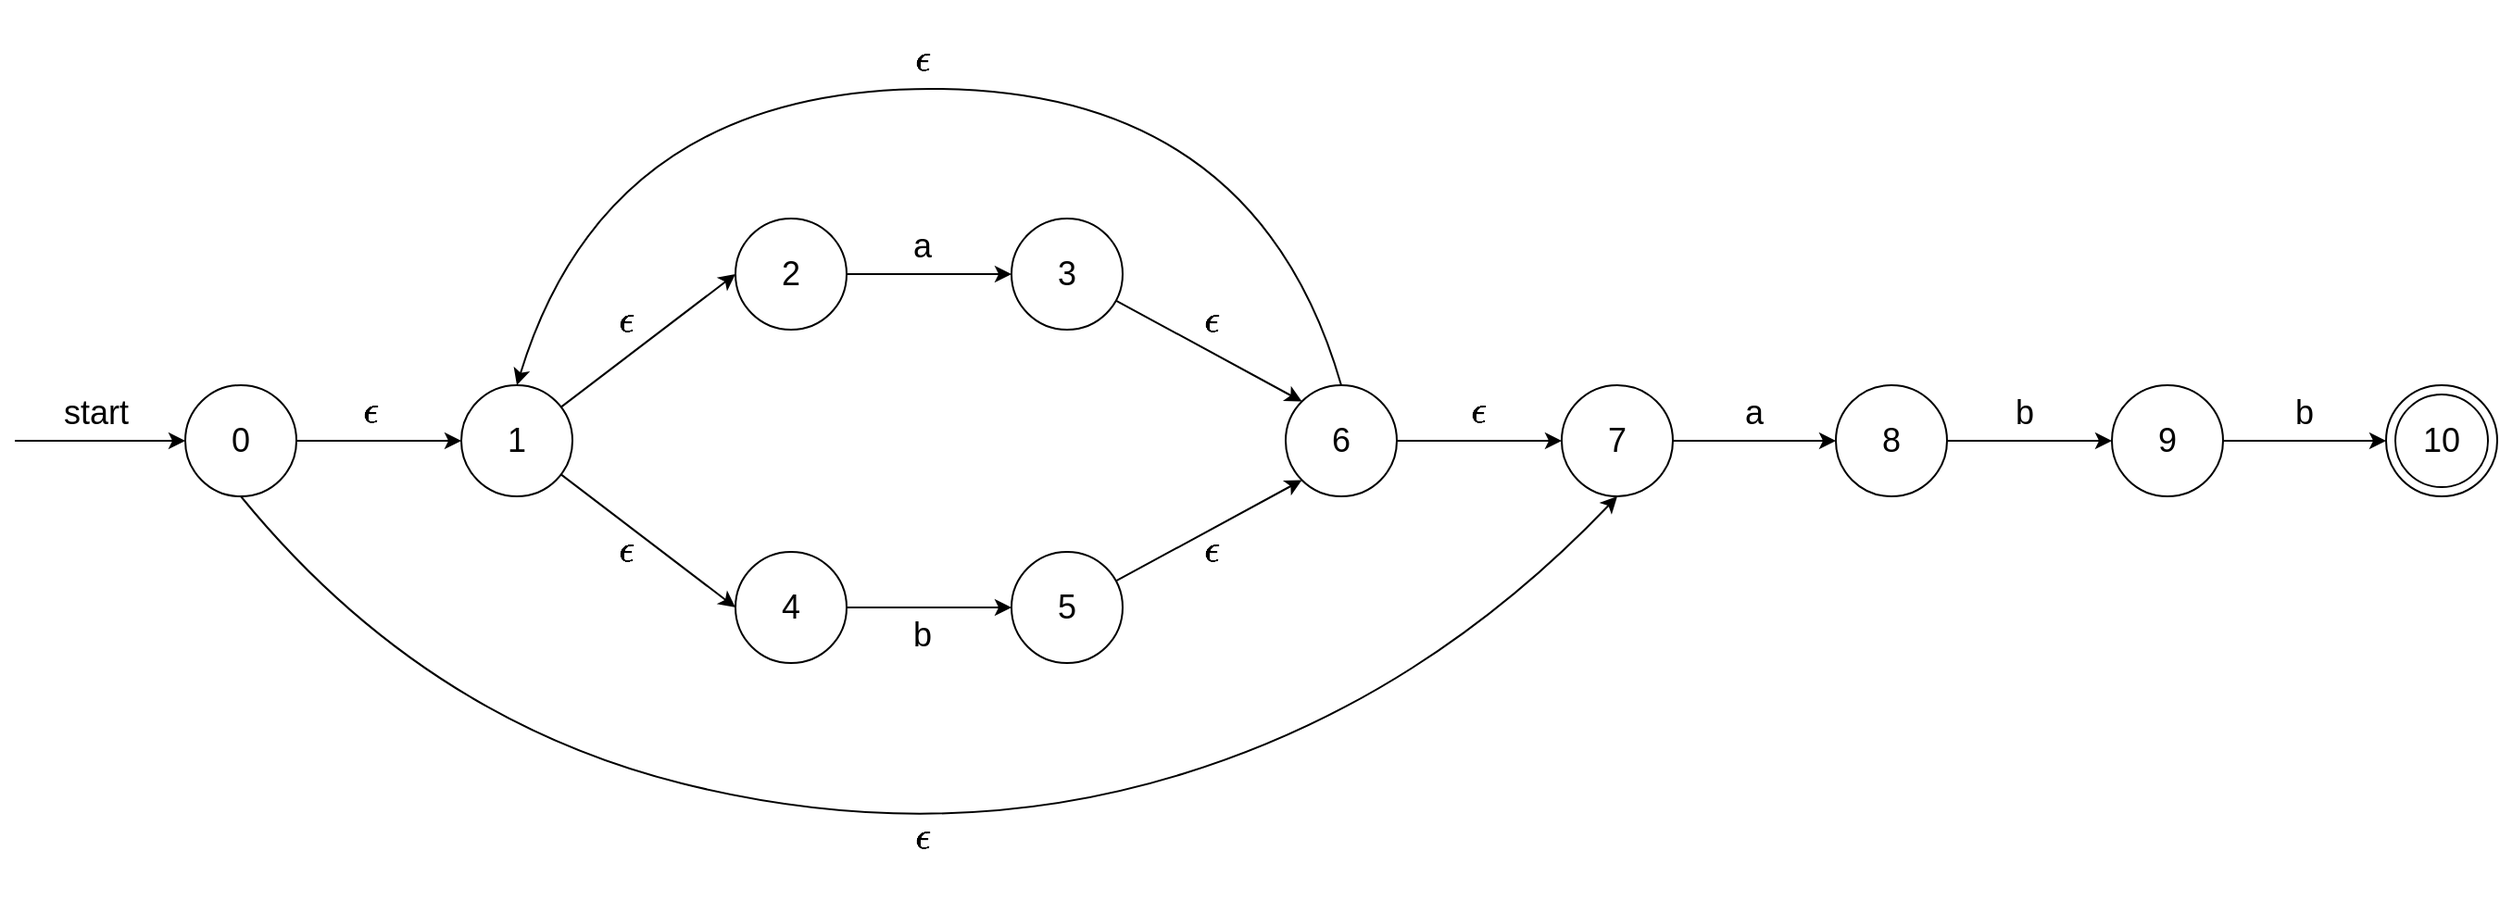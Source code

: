 <mxfile version="13.7.9" type="device" pages="4"><diagram id="2SYILCTUCA9LfMtIX5sQ" name="construction-0"><mxGraphModel dx="1426" dy="905" grid="1" gridSize="10" guides="1" tooltips="1" connect="1" arrows="1" fold="1" page="1" pageScale="1" pageWidth="827" pageHeight="1169" math="1" shadow="0"><root><mxCell id="0"/><mxCell id="1" parent="0"/><mxCell id="nC-w0DCnDY3q3ksh0MWc-40" style="edgeStyle=orthogonalEdgeStyle;rounded=0;orthogonalLoop=1;jettySize=auto;html=1;entryX=0;entryY=0.5;entryDx=0;entryDy=0;" parent="1" source="nC-w0DCnDY3q3ksh0MWc-4" target="nC-w0DCnDY3q3ksh0MWc-7" edge="1"><mxGeometry relative="1" as="geometry"/></mxCell><mxCell id="nC-w0DCnDY3q3ksh0MWc-4" value="&lt;span style=&quot;font-size: 18px&quot;&gt;0&lt;/span&gt;" style="ellipse;whiteSpace=wrap;html=1;aspect=fixed;" parent="1" vertex="1"><mxGeometry x="122" y="340" width="60" height="60" as="geometry"/></mxCell><mxCell id="nC-w0DCnDY3q3ksh0MWc-41" style="rounded=0;orthogonalLoop=1;jettySize=auto;html=1;entryX=0;entryY=0.5;entryDx=0;entryDy=0;" parent="1" source="nC-w0DCnDY3q3ksh0MWc-7" target="nC-w0DCnDY3q3ksh0MWc-11" edge="1"><mxGeometry relative="1" as="geometry"/></mxCell><mxCell id="nC-w0DCnDY3q3ksh0MWc-42" style="edgeStyle=none;rounded=0;orthogonalLoop=1;jettySize=auto;html=1;entryX=0;entryY=0.5;entryDx=0;entryDy=0;" parent="1" source="nC-w0DCnDY3q3ksh0MWc-7" target="nC-w0DCnDY3q3ksh0MWc-13" edge="1"><mxGeometry relative="1" as="geometry"/></mxCell><mxCell id="nC-w0DCnDY3q3ksh0MWc-7" value="&lt;span style=&quot;font-size: 18px&quot;&gt;1&lt;/span&gt;" style="ellipse;whiteSpace=wrap;html=1;aspect=fixed;" parent="1" vertex="1"><mxGeometry x="271" y="340" width="60" height="60" as="geometry"/></mxCell><mxCell id="nC-w0DCnDY3q3ksh0MWc-23" value="" style="group" parent="1" vertex="1" connectable="0"><mxGeometry x="1310" y="340" width="60" height="60" as="geometry"/></mxCell><mxCell id="nC-w0DCnDY3q3ksh0MWc-24" value="" style="ellipse;whiteSpace=wrap;html=1;aspect=fixed;" parent="nC-w0DCnDY3q3ksh0MWc-23" vertex="1"><mxGeometry width="60" height="60" as="geometry"/></mxCell><mxCell id="nC-w0DCnDY3q3ksh0MWc-25" value="&lt;span style=&quot;font-size: 18px&quot;&gt;10&lt;/span&gt;" style="ellipse;whiteSpace=wrap;html=1;aspect=fixed;" parent="nC-w0DCnDY3q3ksh0MWc-23" vertex="1"><mxGeometry x="5" y="5" width="50" height="50" as="geometry"/></mxCell><mxCell id="nC-w0DCnDY3q3ksh0MWc-47" style="edgeStyle=none;rounded=0;orthogonalLoop=1;jettySize=auto;html=1;entryX=0;entryY=0.5;entryDx=0;entryDy=0;" parent="1" source="nC-w0DCnDY3q3ksh0MWc-34" target="nC-w0DCnDY3q3ksh0MWc-35" edge="1"><mxGeometry relative="1" as="geometry"/></mxCell><mxCell id="nC-w0DCnDY3q3ksh0MWc-34" value="&lt;span style=&quot;font-size: 18px&quot;&gt;6&lt;/span&gt;" style="ellipse;whiteSpace=wrap;html=1;aspect=fixed;" parent="1" vertex="1"><mxGeometry x="716" y="340" width="60" height="60" as="geometry"/></mxCell><mxCell id="nC-w0DCnDY3q3ksh0MWc-48" style="edgeStyle=none;rounded=0;orthogonalLoop=1;jettySize=auto;html=1;entryX=0;entryY=0.5;entryDx=0;entryDy=0;" parent="1" source="nC-w0DCnDY3q3ksh0MWc-35" target="nC-w0DCnDY3q3ksh0MWc-36" edge="1"><mxGeometry relative="1" as="geometry"/></mxCell><mxCell id="nC-w0DCnDY3q3ksh0MWc-35" value="&lt;span style=&quot;font-size: 18px&quot;&gt;7&lt;/span&gt;" style="ellipse;whiteSpace=wrap;html=1;aspect=fixed;" parent="1" vertex="1"><mxGeometry x="865" y="340" width="60" height="60" as="geometry"/></mxCell><mxCell id="nC-w0DCnDY3q3ksh0MWc-49" style="edgeStyle=none;rounded=0;orthogonalLoop=1;jettySize=auto;html=1;entryX=0;entryY=0.5;entryDx=0;entryDy=0;" parent="1" source="nC-w0DCnDY3q3ksh0MWc-36" target="nC-w0DCnDY3q3ksh0MWc-37" edge="1"><mxGeometry relative="1" as="geometry"/></mxCell><mxCell id="nC-w0DCnDY3q3ksh0MWc-36" value="&lt;span style=&quot;font-size: 18px&quot;&gt;8&lt;/span&gt;" style="ellipse;whiteSpace=wrap;html=1;aspect=fixed;" parent="1" vertex="1"><mxGeometry x="1013" y="340" width="60" height="60" as="geometry"/></mxCell><mxCell id="nC-w0DCnDY3q3ksh0MWc-50" style="edgeStyle=none;rounded=0;orthogonalLoop=1;jettySize=auto;html=1;entryX=0;entryY=0.5;entryDx=0;entryDy=0;" parent="1" source="nC-w0DCnDY3q3ksh0MWc-37" target="nC-w0DCnDY3q3ksh0MWc-24" edge="1"><mxGeometry relative="1" as="geometry"/></mxCell><mxCell id="nC-w0DCnDY3q3ksh0MWc-37" value="&lt;span style=&quot;font-size: 18px&quot;&gt;9&lt;/span&gt;" style="ellipse;whiteSpace=wrap;html=1;aspect=fixed;" parent="1" vertex="1"><mxGeometry x="1162" y="340" width="60" height="60" as="geometry"/></mxCell><mxCell id="nC-w0DCnDY3q3ksh0MWc-38" value="" style="group" parent="1" vertex="1" connectable="0"><mxGeometry x="419" y="250" width="60" height="240" as="geometry"/></mxCell><mxCell id="nC-w0DCnDY3q3ksh0MWc-11" value="&lt;span style=&quot;font-size: 18px&quot;&gt;2&lt;/span&gt;" style="ellipse;whiteSpace=wrap;html=1;aspect=fixed;" parent="nC-w0DCnDY3q3ksh0MWc-38" vertex="1"><mxGeometry width="60" height="60" as="geometry"/></mxCell><mxCell id="nC-w0DCnDY3q3ksh0MWc-13" value="&lt;span style=&quot;font-size: 18px&quot;&gt;4&lt;/span&gt;" style="ellipse;whiteSpace=wrap;html=1;aspect=fixed;" parent="nC-w0DCnDY3q3ksh0MWc-38" vertex="1"><mxGeometry y="180" width="60" height="60" as="geometry"/></mxCell><mxCell id="nC-w0DCnDY3q3ksh0MWc-39" value="" style="group" parent="1" vertex="1" connectable="0"><mxGeometry x="568" y="250" width="60" height="240" as="geometry"/></mxCell><mxCell id="nC-w0DCnDY3q3ksh0MWc-26" value="&lt;span style=&quot;font-size: 18px&quot;&gt;3&lt;/span&gt;" style="ellipse;whiteSpace=wrap;html=1;aspect=fixed;" parent="nC-w0DCnDY3q3ksh0MWc-39" vertex="1"><mxGeometry width="60" height="60" as="geometry"/></mxCell><mxCell id="nC-w0DCnDY3q3ksh0MWc-33" value="&lt;span style=&quot;font-size: 18px&quot;&gt;5&lt;/span&gt;" style="ellipse;whiteSpace=wrap;html=1;aspect=fixed;" parent="nC-w0DCnDY3q3ksh0MWc-39" vertex="1"><mxGeometry y="180" width="60" height="60" as="geometry"/></mxCell><mxCell id="nC-w0DCnDY3q3ksh0MWc-43" style="edgeStyle=none;rounded=0;orthogonalLoop=1;jettySize=auto;html=1;" parent="1" source="nC-w0DCnDY3q3ksh0MWc-11" target="nC-w0DCnDY3q3ksh0MWc-26" edge="1"><mxGeometry relative="1" as="geometry"/></mxCell><mxCell id="nC-w0DCnDY3q3ksh0MWc-44" style="edgeStyle=none;rounded=0;orthogonalLoop=1;jettySize=auto;html=1;entryX=0;entryY=0.5;entryDx=0;entryDy=0;" parent="1" source="nC-w0DCnDY3q3ksh0MWc-13" target="nC-w0DCnDY3q3ksh0MWc-33" edge="1"><mxGeometry relative="1" as="geometry"/></mxCell><mxCell id="nC-w0DCnDY3q3ksh0MWc-45" style="edgeStyle=none;rounded=0;orthogonalLoop=1;jettySize=auto;html=1;entryX=0;entryY=1;entryDx=0;entryDy=0;" parent="1" source="nC-w0DCnDY3q3ksh0MWc-33" target="nC-w0DCnDY3q3ksh0MWc-34" edge="1"><mxGeometry relative="1" as="geometry"/></mxCell><mxCell id="nC-w0DCnDY3q3ksh0MWc-46" style="edgeStyle=none;rounded=0;orthogonalLoop=1;jettySize=auto;html=1;entryX=0;entryY=0;entryDx=0;entryDy=0;" parent="1" source="nC-w0DCnDY3q3ksh0MWc-26" target="nC-w0DCnDY3q3ksh0MWc-34" edge="1"><mxGeometry relative="1" as="geometry"/></mxCell><mxCell id="nC-w0DCnDY3q3ksh0MWc-51" value="&lt;font style=&quot;font-size: 18px&quot;&gt;\( \epsilon \)&lt;/font&gt;" style="text;html=1;strokeColor=none;fillColor=none;align=center;verticalAlign=middle;whiteSpace=wrap;rounded=0;fontSize=14;" parent="1" vertex="1"><mxGeometry x="202" y="340" width="40" height="30" as="geometry"/></mxCell><mxCell id="nC-w0DCnDY3q3ksh0MWc-52" value="&lt;span style=&quot;font-size: 18px&quot;&gt;a&lt;/span&gt;" style="text;html=1;strokeColor=none;fillColor=none;align=center;verticalAlign=middle;whiteSpace=wrap;rounded=0;fontSize=14;" parent="1" vertex="1"><mxGeometry x="500" y="250" width="40" height="30" as="geometry"/></mxCell><mxCell id="nC-w0DCnDY3q3ksh0MWc-53" value="&lt;span style=&quot;font-size: 18px&quot;&gt;b&lt;/span&gt;" style="text;html=1;strokeColor=none;fillColor=none;align=center;verticalAlign=middle;whiteSpace=wrap;rounded=0;fontSize=14;" parent="1" vertex="1"><mxGeometry x="500" y="460" width="40" height="30" as="geometry"/></mxCell><mxCell id="nC-w0DCnDY3q3ksh0MWc-54" value="&lt;span style=&quot;font-size: 18px&quot;&gt;a&lt;/span&gt;" style="text;html=1;strokeColor=none;fillColor=none;align=center;verticalAlign=middle;whiteSpace=wrap;rounded=0;fontSize=14;" parent="1" vertex="1"><mxGeometry x="949" y="340" width="40" height="30" as="geometry"/></mxCell><mxCell id="nC-w0DCnDY3q3ksh0MWc-55" value="&lt;span style=&quot;font-size: 18px&quot;&gt;b&lt;/span&gt;" style="text;html=1;strokeColor=none;fillColor=none;align=center;verticalAlign=middle;whiteSpace=wrap;rounded=0;fontSize=14;" parent="1" vertex="1"><mxGeometry x="1095" y="340" width="40" height="30" as="geometry"/></mxCell><mxCell id="nC-w0DCnDY3q3ksh0MWc-56" value="&lt;span style=&quot;font-size: 18px&quot;&gt;b&lt;/span&gt;" style="text;html=1;strokeColor=none;fillColor=none;align=center;verticalAlign=middle;whiteSpace=wrap;rounded=0;fontSize=14;" parent="1" vertex="1"><mxGeometry x="1246" y="340" width="40" height="30" as="geometry"/></mxCell><mxCell id="nC-w0DCnDY3q3ksh0MWc-57" value="&lt;font style=&quot;font-size: 18px&quot;&gt;\( \epsilon \)&lt;/font&gt;" style="text;html=1;strokeColor=none;fillColor=none;align=center;verticalAlign=middle;whiteSpace=wrap;rounded=0;fontSize=14;" parent="1" vertex="1"><mxGeometry x="800" y="340" width="40" height="30" as="geometry"/></mxCell><mxCell id="nC-w0DCnDY3q3ksh0MWc-58" value="&lt;font style=&quot;font-size: 18px&quot;&gt;\( \epsilon \)&lt;/font&gt;" style="text;html=1;strokeColor=none;fillColor=none;align=center;verticalAlign=middle;whiteSpace=wrap;rounded=0;fontSize=14;" parent="1" vertex="1"><mxGeometry x="340" y="291" width="40" height="30" as="geometry"/></mxCell><mxCell id="nC-w0DCnDY3q3ksh0MWc-59" value="&lt;font style=&quot;font-size: 18px&quot;&gt;\( \epsilon \)&lt;/font&gt;" style="text;html=1;strokeColor=none;fillColor=none;align=center;verticalAlign=middle;whiteSpace=wrap;rounded=0;fontSize=14;" parent="1" vertex="1"><mxGeometry x="340" y="415" width="40" height="30" as="geometry"/></mxCell><mxCell id="nC-w0DCnDY3q3ksh0MWc-60" value="&lt;font style=&quot;font-size: 18px&quot;&gt;\( \epsilon \)&lt;/font&gt;" style="text;html=1;strokeColor=none;fillColor=none;align=center;verticalAlign=middle;whiteSpace=wrap;rounded=0;fontSize=14;" parent="1" vertex="1"><mxGeometry x="656" y="291" width="40" height="30" as="geometry"/></mxCell><mxCell id="nC-w0DCnDY3q3ksh0MWc-61" value="&lt;font style=&quot;font-size: 18px&quot;&gt;\( \epsilon \)&lt;/font&gt;" style="text;html=1;strokeColor=none;fillColor=none;align=center;verticalAlign=middle;whiteSpace=wrap;rounded=0;fontSize=14;" parent="1" vertex="1"><mxGeometry x="656" y="415" width="40" height="30" as="geometry"/></mxCell><mxCell id="nC-w0DCnDY3q3ksh0MWc-62" value="" style="endArrow=classic;html=1;fontSize=14;" parent="1" edge="1"><mxGeometry width="50" height="50" relative="1" as="geometry"><mxPoint x="30" y="370" as="sourcePoint"/><mxPoint x="122" y="370" as="targetPoint"/></mxGeometry></mxCell><mxCell id="nC-w0DCnDY3q3ksh0MWc-63" value="" style="curved=1;endArrow=classic;html=1;fontSize=14;exitX=0.5;exitY=1;exitDx=0;exitDy=0;entryX=0.5;entryY=1;entryDx=0;entryDy=0;" parent="1" source="nC-w0DCnDY3q3ksh0MWc-4" target="nC-w0DCnDY3q3ksh0MWc-35" edge="1"><mxGeometry width="50" height="50" relative="1" as="geometry"><mxPoint x="300" y="600" as="sourcePoint"/><mxPoint x="470" y="530" as="targetPoint"/><Array as="points"><mxPoint x="250" y="520"/><mxPoint x="530" y="590"/><mxPoint x="790" y="510"/></Array></mxGeometry></mxCell><mxCell id="nC-w0DCnDY3q3ksh0MWc-64" value="" style="curved=1;endArrow=classic;html=1;fontSize=14;exitX=0.5;exitY=0;exitDx=0;exitDy=0;entryX=0.5;entryY=0;entryDx=0;entryDy=0;" parent="1" source="nC-w0DCnDY3q3ksh0MWc-34" target="nC-w0DCnDY3q3ksh0MWc-7" edge="1"><mxGeometry width="50" height="50" relative="1" as="geometry"><mxPoint x="640" y="180" as="sourcePoint"/><mxPoint x="230" y="190" as="targetPoint"/><Array as="points"><mxPoint x="700" y="180"/><mxPoint x="350" y="180"/></Array></mxGeometry></mxCell><mxCell id="nC-w0DCnDY3q3ksh0MWc-65" value="&lt;font style=&quot;font-size: 18px&quot;&gt;\( \epsilon \)&lt;/font&gt;" style="text;html=1;strokeColor=none;fillColor=none;align=center;verticalAlign=middle;whiteSpace=wrap;rounded=0;fontSize=14;" parent="1" vertex="1"><mxGeometry x="500" y="150" width="40" height="30" as="geometry"/></mxCell><mxCell id="nC-w0DCnDY3q3ksh0MWc-66" value="&lt;font style=&quot;font-size: 18px&quot;&gt;\( \epsilon \)&lt;/font&gt;" style="text;html=1;strokeColor=none;fillColor=none;align=center;verticalAlign=middle;whiteSpace=wrap;rounded=0;fontSize=14;" parent="1" vertex="1"><mxGeometry x="500" y="570" width="40" height="30" as="geometry"/></mxCell><mxCell id="nC-w0DCnDY3q3ksh0MWc-67" value="&lt;font style=&quot;font-size: 18px&quot;&gt;start&lt;/font&gt;" style="text;html=1;strokeColor=none;fillColor=none;align=center;verticalAlign=middle;whiteSpace=wrap;rounded=0;fontSize=14;" parent="1" vertex="1"><mxGeometry x="49" y="340" width="50" height="30" as="geometry"/></mxCell></root></mxGraphModel></diagram><diagram id="WF1_BBJ0Mb2t2jljKBhs" name="construction-1"><mxGraphModel dx="1426" dy="905" grid="1" gridSize="10" guides="1" tooltips="1" connect="1" arrows="1" fold="1" page="1" pageScale="1" pageWidth="827" pageHeight="1169" math="1" shadow="0"><root><mxCell id="gtL-Fco9t26OVmaotcYP-0"/><mxCell id="gtL-Fco9t26OVmaotcYP-1" parent="gtL-Fco9t26OVmaotcYP-0"/><mxCell id="gtL-Fco9t26OVmaotcYP-2" value="&lt;font style=&quot;font-size: 16px&quot;&gt;Operation&lt;/font&gt;" style="rounded=0;whiteSpace=wrap;html=1;fontSize=14;" parent="gtL-Fco9t26OVmaotcYP-1" vertex="1"><mxGeometry x="30" y="260" width="140" height="40" as="geometry"/></mxCell><mxCell id="gtL-Fco9t26OVmaotcYP-3" value="&lt;font style=&quot;font-size: 16px&quot;&gt;Definition&lt;/font&gt;" style="rounded=0;whiteSpace=wrap;html=1;fontSize=14;" parent="gtL-Fco9t26OVmaotcYP-1" vertex="1"><mxGeometry x="170" y="260" width="630" height="40" as="geometry"/></mxCell><mxCell id="gtL-Fco9t26OVmaotcYP-4" value="&lt;font style=&quot;font-size: 16px&quot;&gt;\( \epsilon \)-closure(s)&lt;/font&gt;" style="rounded=0;whiteSpace=wrap;html=1;fontSize=14;" parent="gtL-Fco9t26OVmaotcYP-1" vertex="1"><mxGeometry x="30" y="300" width="140" height="40" as="geometry"/></mxCell><mxCell id="pMHgvsr9h9JJgSpwtadB-2" value="&lt;font style=&quot;font-size: 16px&quot;&gt;\( \epsilon \)-closure(T)&lt;/font&gt;" style="rounded=0;whiteSpace=wrap;html=1;fontSize=14;" parent="gtL-Fco9t26OVmaotcYP-1" vertex="1"><mxGeometry x="30" y="340" width="140" height="40" as="geometry"/></mxCell><mxCell id="pMHgvsr9h9JJgSpwtadB-3" value="&lt;font style=&quot;font-size: 16px&quot;&gt;move(T, a)&lt;/font&gt;" style="rounded=0;whiteSpace=wrap;html=1;fontSize=14;" parent="gtL-Fco9t26OVmaotcYP-1" vertex="1"><mxGeometry x="30" y="380" width="140" height="40" as="geometry"/></mxCell><mxCell id="pMHgvsr9h9JJgSpwtadB-4" value="&lt;font style=&quot;font-size: 16px&quot;&gt;set of NFA states reachable from state s on \( \epsilon \)-transition&lt;/font&gt;" style="rounded=0;whiteSpace=wrap;html=1;fontSize=14;" parent="gtL-Fco9t26OVmaotcYP-1" vertex="1"><mxGeometry x="170" y="300" width="630" height="40" as="geometry"/></mxCell><mxCell id="pMHgvsr9h9JJgSpwtadB-5" value="&lt;font style=&quot;font-size: 16px&quot;&gt;set of NFA states reachable from some s in T on \( \epsilon \)-transition&lt;/font&gt;" style="rounded=0;whiteSpace=wrap;html=1;fontSize=14;" parent="gtL-Fco9t26OVmaotcYP-1" vertex="1"><mxGeometry x="170" y="340" width="630" height="40" as="geometry"/></mxCell><mxCell id="pMHgvsr9h9JJgSpwtadB-6" value="&lt;font style=&quot;font-size: 16px&quot;&gt;set of NFA states to which there is transition on input afrom some state sin the set T&lt;/font&gt;" style="rounded=0;whiteSpace=wrap;html=1;fontSize=14;" parent="gtL-Fco9t26OVmaotcYP-1" vertex="1"><mxGeometry x="170" y="380" width="630" height="40" as="geometry"/></mxCell></root></mxGraphModel></diagram><diagram id="mksTDIZj1iw2KZoJYWO2" name="construction-2"><mxGraphModel dx="1426" dy="905" grid="1" gridSize="10" guides="1" tooltips="1" connect="1" arrows="1" fold="1" page="1" pageScale="1" pageWidth="827" pageHeight="1169" math="0" shadow="0"><root><mxCell id="RlcSIwYgVODui8uz2F9A-0"/><mxCell id="RlcSIwYgVODui8uz2F9A-1" parent="RlcSIwYgVODui8uz2F9A-0"/><mxCell id="RlcSIwYgVODui8uz2F9A-2" value="NFA State" style="rounded=0;whiteSpace=wrap;html=1;fontFamily=Helvetica;fontSize=16;strokeColor=none;" parent="RlcSIwYgVODui8uz2F9A-1" vertex="1"><mxGeometry x="120" y="240" width="160" height="40" as="geometry"/></mxCell><mxCell id="RlcSIwYgVODui8uz2F9A-3" value="DFA State" style="rounded=0;whiteSpace=wrap;html=1;fontFamily=Helvetica;fontSize=16;strokeColor=none;" parent="RlcSIwYgVODui8uz2F9A-1" vertex="1"><mxGeometry x="280" y="240" width="120" height="40" as="geometry"/></mxCell><mxCell id="RlcSIwYgVODui8uz2F9A-4" value="a" style="rounded=0;whiteSpace=wrap;html=1;fontFamily=Helvetica;fontSize=16;strokeColor=none;" parent="RlcSIwYgVODui8uz2F9A-1" vertex="1"><mxGeometry x="400" y="240" width="120" height="40" as="geometry"/></mxCell><mxCell id="RlcSIwYgVODui8uz2F9A-5" value="b" style="rounded=0;whiteSpace=wrap;html=1;fontFamily=Helvetica;fontSize=16;strokeColor=none;" parent="RlcSIwYgVODui8uz2F9A-1" vertex="1"><mxGeometry x="520" y="240" width="120" height="40" as="geometry"/></mxCell><mxCell id="RlcSIwYgVODui8uz2F9A-6" value="{0, 1, 2, 4, 7}" style="rounded=0;whiteSpace=wrap;html=1;fontFamily=Helvetica;fontSize=16;strokeColor=none;" parent="RlcSIwYgVODui8uz2F9A-1" vertex="1"><mxGeometry x="120" y="280" width="160" height="40" as="geometry"/></mxCell><mxCell id="RlcSIwYgVODui8uz2F9A-7" value="A" style="rounded=0;whiteSpace=wrap;html=1;fontFamily=Helvetica;fontSize=16;strokeColor=none;" parent="RlcSIwYgVODui8uz2F9A-1" vertex="1"><mxGeometry x="280" y="280" width="120" height="40" as="geometry"/></mxCell><mxCell id="RlcSIwYgVODui8uz2F9A-8" value="B" style="rounded=0;whiteSpace=wrap;html=1;fontFamily=Helvetica;fontSize=16;strokeColor=none;" parent="RlcSIwYgVODui8uz2F9A-1" vertex="1"><mxGeometry x="400" y="280" width="120" height="40" as="geometry"/></mxCell><mxCell id="RlcSIwYgVODui8uz2F9A-9" value="C" style="rounded=0;whiteSpace=wrap;html=1;fontFamily=Helvetica;fontSize=16;strokeColor=none;" parent="RlcSIwYgVODui8uz2F9A-1" vertex="1"><mxGeometry x="520" y="280" width="120" height="40" as="geometry"/></mxCell><mxCell id="RlcSIwYgVODui8uz2F9A-12" value="{1, 2, 3, 4, 6, 7, 8}" style="rounded=0;whiteSpace=wrap;html=1;fontFamily=Helvetica;fontSize=16;strokeColor=none;" parent="RlcSIwYgVODui8uz2F9A-1" vertex="1"><mxGeometry x="120" y="320" width="160" height="40" as="geometry"/></mxCell><mxCell id="RlcSIwYgVODui8uz2F9A-13" value="B" style="rounded=0;whiteSpace=wrap;html=1;fontFamily=Helvetica;fontSize=16;strokeColor=none;" parent="RlcSIwYgVODui8uz2F9A-1" vertex="1"><mxGeometry x="280" y="320" width="120" height="40" as="geometry"/></mxCell><mxCell id="RlcSIwYgVODui8uz2F9A-14" value="B" style="rounded=0;whiteSpace=wrap;html=1;fontFamily=Helvetica;fontSize=16;strokeColor=none;" parent="RlcSIwYgVODui8uz2F9A-1" vertex="1"><mxGeometry x="400" y="320" width="120" height="40" as="geometry"/></mxCell><mxCell id="RlcSIwYgVODui8uz2F9A-15" value="D" style="rounded=0;whiteSpace=wrap;html=1;fontFamily=Helvetica;fontSize=16;strokeColor=none;" parent="RlcSIwYgVODui8uz2F9A-1" vertex="1"><mxGeometry x="520" y="320" width="120" height="40" as="geometry"/></mxCell><mxCell id="RlcSIwYgVODui8uz2F9A-18" value="{1, 2, 4, 5, 6, 7}" style="rounded=0;whiteSpace=wrap;html=1;fontFamily=Helvetica;fontSize=16;strokeColor=none;" parent="RlcSIwYgVODui8uz2F9A-1" vertex="1"><mxGeometry x="120" y="360" width="160" height="40" as="geometry"/></mxCell><mxCell id="RlcSIwYgVODui8uz2F9A-19" value="C" style="rounded=0;whiteSpace=wrap;html=1;fontFamily=Helvetica;fontSize=16;strokeColor=none;" parent="RlcSIwYgVODui8uz2F9A-1" vertex="1"><mxGeometry x="280" y="360" width="120" height="40" as="geometry"/></mxCell><mxCell id="RlcSIwYgVODui8uz2F9A-20" value="B" style="rounded=0;whiteSpace=wrap;html=1;fontFamily=Helvetica;fontSize=16;strokeColor=none;" parent="RlcSIwYgVODui8uz2F9A-1" vertex="1"><mxGeometry x="400" y="360" width="120" height="40" as="geometry"/></mxCell><mxCell id="RlcSIwYgVODui8uz2F9A-21" value="C" style="rounded=0;whiteSpace=wrap;html=1;fontFamily=Helvetica;fontSize=16;strokeColor=none;" parent="RlcSIwYgVODui8uz2F9A-1" vertex="1"><mxGeometry x="520" y="360" width="120" height="40" as="geometry"/></mxCell><mxCell id="RlcSIwYgVODui8uz2F9A-23" value="{1, 2, 4, 5, 6, 7, 9}" style="rounded=0;whiteSpace=wrap;html=1;fontFamily=Helvetica;fontSize=16;strokeColor=none;" parent="RlcSIwYgVODui8uz2F9A-1" vertex="1"><mxGeometry x="120" y="400" width="160" height="40" as="geometry"/></mxCell><mxCell id="RlcSIwYgVODui8uz2F9A-24" value="D" style="rounded=0;whiteSpace=wrap;html=1;fontFamily=Helvetica;fontSize=16;strokeColor=none;" parent="RlcSIwYgVODui8uz2F9A-1" vertex="1"><mxGeometry x="280" y="400" width="120" height="40" as="geometry"/></mxCell><mxCell id="RlcSIwYgVODui8uz2F9A-25" value="B" style="rounded=0;whiteSpace=wrap;html=1;fontFamily=Helvetica;fontSize=16;strokeColor=none;" parent="RlcSIwYgVODui8uz2F9A-1" vertex="1"><mxGeometry x="400" y="400" width="120" height="40" as="geometry"/></mxCell><mxCell id="RlcSIwYgVODui8uz2F9A-26" value="E" style="rounded=0;whiteSpace=wrap;html=1;fontFamily=Helvetica;fontSize=16;strokeColor=none;" parent="RlcSIwYgVODui8uz2F9A-1" vertex="1"><mxGeometry x="520" y="400" width="120" height="40" as="geometry"/></mxCell><mxCell id="RlcSIwYgVODui8uz2F9A-28" value="{1, 2, 3, 5, 6, 7, 10}" style="rounded=0;whiteSpace=wrap;html=1;fontFamily=Helvetica;fontSize=16;strokeColor=none;" parent="RlcSIwYgVODui8uz2F9A-1" vertex="1"><mxGeometry x="120" y="440" width="160" height="40" as="geometry"/></mxCell><mxCell id="RlcSIwYgVODui8uz2F9A-29" value="E" style="rounded=0;whiteSpace=wrap;html=1;fontFamily=Helvetica;fontSize=16;strokeColor=none;" parent="RlcSIwYgVODui8uz2F9A-1" vertex="1"><mxGeometry x="280" y="440" width="120" height="40" as="geometry"/></mxCell><mxCell id="RlcSIwYgVODui8uz2F9A-30" value="B" style="rounded=0;whiteSpace=wrap;html=1;fontFamily=Helvetica;fontSize=16;strokeColor=none;" parent="RlcSIwYgVODui8uz2F9A-1" vertex="1"><mxGeometry x="400" y="440" width="120" height="40" as="geometry"/></mxCell><mxCell id="RlcSIwYgVODui8uz2F9A-31" value="C" style="rounded=0;whiteSpace=wrap;html=1;fontFamily=Helvetica;fontSize=16;strokeColor=none;" parent="RlcSIwYgVODui8uz2F9A-1" vertex="1"><mxGeometry x="520" y="440" width="120" height="40" as="geometry"/></mxCell><mxCell id="RlcSIwYgVODui8uz2F9A-32" value="" style="endArrow=none;html=1;fontFamily=Helvetica;fontSize=16;" parent="RlcSIwYgVODui8uz2F9A-1" edge="1"><mxGeometry width="50" height="50" relative="1" as="geometry"><mxPoint x="120" y="280" as="sourcePoint"/><mxPoint x="640" y="280" as="targetPoint"/></mxGeometry></mxCell><mxCell id="RlcSIwYgVODui8uz2F9A-33" value="" style="endArrow=none;html=1;fontFamily=Helvetica;fontSize=16;" parent="RlcSIwYgVODui8uz2F9A-1" edge="1"><mxGeometry width="50" height="50" relative="1" as="geometry"><mxPoint x="120" y="479" as="sourcePoint"/><mxPoint x="640" y="479" as="targetPoint"/></mxGeometry></mxCell><mxCell id="RlcSIwYgVODui8uz2F9A-34" value="" style="endArrow=none;html=1;fontFamily=Helvetica;fontSize=16;exitX=1;exitY=1;exitDx=0;exitDy=0;" parent="RlcSIwYgVODui8uz2F9A-1" edge="1"><mxGeometry width="50" height="50" relative="1" as="geometry"><mxPoint x="400" y="480" as="sourcePoint"/><mxPoint x="400" y="240" as="targetPoint"/></mxGeometry></mxCell></root></mxGraphModel></diagram><diagram id="Nppw8uiiWBs2ju4ti4MV" name="construction-3"><mxGraphModel dx="1426" dy="905" grid="1" gridSize="10" guides="1" tooltips="1" connect="1" arrows="1" fold="1" page="1" pageScale="1" pageWidth="827" pageHeight="1169" math="0" shadow="0"><root><mxCell id="GwgWKvaWzrPYwgVR4-ja-0"/><mxCell id="GwgWKvaWzrPYwgVR4-ja-1" parent="GwgWKvaWzrPYwgVR4-ja-0"/><mxCell id="5Tu315r9QvBekMiReM_I-3" style="edgeStyle=orthogonalEdgeStyle;rounded=0;orthogonalLoop=1;jettySize=auto;html=1;entryX=0;entryY=0.5;entryDx=0;entryDy=0;" parent="GwgWKvaWzrPYwgVR4-ja-1" source="GwgWKvaWzrPYwgVR4-ja-2" target="GwgWKvaWzrPYwgVR4-ja-3" edge="1"><mxGeometry relative="1" as="geometry"/></mxCell><mxCell id="5Tu315r9QvBekMiReM_I-6" style="rounded=0;orthogonalLoop=1;jettySize=auto;html=1;entryX=0;entryY=0.5;entryDx=0;entryDy=0;" parent="GwgWKvaWzrPYwgVR4-ja-1" source="GwgWKvaWzrPYwgVR4-ja-2" target="GwgWKvaWzrPYwgVR4-ja-4" edge="1"><mxGeometry relative="1" as="geometry"/></mxCell><mxCell id="GwgWKvaWzrPYwgVR4-ja-2" value="&lt;span style=&quot;font-size: 18px&quot;&gt;A&lt;/span&gt;" style="ellipse;whiteSpace=wrap;html=1;aspect=fixed;" parent="GwgWKvaWzrPYwgVR4-ja-1" vertex="1"><mxGeometry x="110" y="370" width="60" height="60" as="geometry"/></mxCell><mxCell id="5Tu315r9QvBekMiReM_I-4" style="edgeStyle=orthogonalEdgeStyle;rounded=0;orthogonalLoop=1;jettySize=auto;html=1;entryX=0;entryY=0.5;entryDx=0;entryDy=0;" parent="GwgWKvaWzrPYwgVR4-ja-1" source="GwgWKvaWzrPYwgVR4-ja-3" target="GwgWKvaWzrPYwgVR4-ja-5" edge="1"><mxGeometry relative="1" as="geometry"/></mxCell><mxCell id="GwgWKvaWzrPYwgVR4-ja-3" value="&lt;span style=&quot;font-size: 18px&quot;&gt;B&lt;/span&gt;" style="ellipse;whiteSpace=wrap;html=1;aspect=fixed;" parent="GwgWKvaWzrPYwgVR4-ja-1" vertex="1"><mxGeometry x="290" y="370" width="60" height="60" as="geometry"/></mxCell><mxCell id="5Tu315r9QvBekMiReM_I-8" style="edgeStyle=none;rounded=0;orthogonalLoop=1;jettySize=auto;html=1;entryX=0.5;entryY=0;entryDx=0;entryDy=0;" parent="GwgWKvaWzrPYwgVR4-ja-1" source="GwgWKvaWzrPYwgVR4-ja-4" target="GwgWKvaWzrPYwgVR4-ja-3" edge="1"><mxGeometry relative="1" as="geometry"/></mxCell><mxCell id="GwgWKvaWzrPYwgVR4-ja-4" value="&lt;span style=&quot;font-size: 18px&quot;&gt;C&lt;/span&gt;" style="ellipse;whiteSpace=wrap;html=1;aspect=fixed;" parent="GwgWKvaWzrPYwgVR4-ja-1" vertex="1"><mxGeometry x="290" y="220" width="60" height="60" as="geometry"/></mxCell><mxCell id="5Tu315r9QvBekMiReM_I-5" style="edgeStyle=orthogonalEdgeStyle;rounded=0;orthogonalLoop=1;jettySize=auto;html=1;entryX=0;entryY=0.5;entryDx=0;entryDy=0;" parent="GwgWKvaWzrPYwgVR4-ja-1" source="GwgWKvaWzrPYwgVR4-ja-5" target="5Tu315r9QvBekMiReM_I-1" edge="1"><mxGeometry relative="1" as="geometry"/></mxCell><mxCell id="GwgWKvaWzrPYwgVR4-ja-5" value="&lt;span style=&quot;font-size: 18px&quot;&gt;D&lt;/span&gt;" style="ellipse;whiteSpace=wrap;html=1;aspect=fixed;" parent="GwgWKvaWzrPYwgVR4-ja-1" vertex="1"><mxGeometry x="470" y="370" width="60" height="60" as="geometry"/></mxCell><mxCell id="5Tu315r9QvBekMiReM_I-0" value="" style="group" parent="GwgWKvaWzrPYwgVR4-ja-1" vertex="1" connectable="0"><mxGeometry x="650" y="370" width="60" height="60" as="geometry"/></mxCell><mxCell id="5Tu315r9QvBekMiReM_I-1" value="" style="ellipse;whiteSpace=wrap;html=1;aspect=fixed;" parent="5Tu315r9QvBekMiReM_I-0" vertex="1"><mxGeometry width="60" height="60" as="geometry"/></mxCell><mxCell id="5Tu315r9QvBekMiReM_I-2" value="&lt;span style=&quot;font-size: 18px&quot;&gt;E&lt;/span&gt;" style="ellipse;whiteSpace=wrap;html=1;aspect=fixed;" parent="5Tu315r9QvBekMiReM_I-0" vertex="1"><mxGeometry x="5" y="5" width="50" height="50" as="geometry"/></mxCell><mxCell id="5Tu315r9QvBekMiReM_I-7" style="edgeStyle=none;rounded=0;orthogonalLoop=1;jettySize=auto;html=1;entryX=1;entryY=0.617;entryDx=0;entryDy=0;entryPerimeter=0;" parent="GwgWKvaWzrPYwgVR4-ja-1" target="GwgWKvaWzrPYwgVR4-ja-4" edge="1"><mxGeometry relative="1" as="geometry"><mxPoint x="657" y="380" as="sourcePoint"/></mxGeometry></mxCell><mxCell id="5Tu315r9QvBekMiReM_I-9" value="" style="curved=1;endArrow=classic;html=1;entryX=1;entryY=1;entryDx=0;entryDy=0;exitX=0;exitY=1;exitDx=0;exitDy=0;" parent="GwgWKvaWzrPYwgVR4-ja-1" source="GwgWKvaWzrPYwgVR4-ja-5" target="GwgWKvaWzrPYwgVR4-ja-3" edge="1"><mxGeometry width="50" height="50" relative="1" as="geometry"><mxPoint x="580" y="650" as="sourcePoint"/><mxPoint x="480" y="590" as="targetPoint"/><Array as="points"><mxPoint x="440" y="440"/><mxPoint x="380" y="440"/></Array></mxGeometry></mxCell><mxCell id="5Tu315r9QvBekMiReM_I-10" value="" style="curved=1;endArrow=classic;html=1;entryX=0.667;entryY=0.967;entryDx=0;entryDy=0;entryPerimeter=0;exitX=0;exitY=1;exitDx=0;exitDy=0;" parent="GwgWKvaWzrPYwgVR4-ja-1" source="5Tu315r9QvBekMiReM_I-1" target="GwgWKvaWzrPYwgVR4-ja-3" edge="1"><mxGeometry width="50" height="50" relative="1" as="geometry"><mxPoint x="660" y="530" as="sourcePoint"/><mxPoint x="320" y="530" as="targetPoint"/><Array as="points"><mxPoint x="610" y="480"/><mxPoint x="390" y="480"/></Array></mxGeometry></mxCell><mxCell id="5Tu315r9QvBekMiReM_I-12" value="" style="endArrow=classic;html=1;curved=1;exitX=0.5;exitY=1;exitDx=0;exitDy=0;entryX=0.05;entryY=0.717;entryDx=0;entryDy=0;entryPerimeter=0;" parent="GwgWKvaWzrPYwgVR4-ja-1" source="GwgWKvaWzrPYwgVR4-ja-3" target="GwgWKvaWzrPYwgVR4-ja-3" edge="1"><mxGeometry width="50" height="50" relative="1" as="geometry"><mxPoint x="350" y="550" as="sourcePoint"/><mxPoint x="290" y="410" as="targetPoint"/><Array as="points"><mxPoint x="320" y="460"/><mxPoint x="280" y="470"/><mxPoint x="260" y="430"/></Array></mxGeometry></mxCell><mxCell id="5Tu315r9QvBekMiReM_I-13" value="" style="endArrow=classic;html=1;curved=1;exitX=1;exitY=0;exitDx=0;exitDy=0;entryX=0;entryY=0;entryDx=0;entryDy=0;" parent="GwgWKvaWzrPYwgVR4-ja-1" source="GwgWKvaWzrPYwgVR4-ja-4" target="GwgWKvaWzrPYwgVR4-ja-4" edge="1"><mxGeometry width="50" height="50" relative="1" as="geometry"><mxPoint x="400" y="200" as="sourcePoint"/><mxPoint x="270" y="210" as="targetPoint"/><Array as="points"><mxPoint x="350" y="200"/><mxPoint x="320" y="180"/><mxPoint x="290" y="200"/></Array></mxGeometry></mxCell><mxCell id="5Tu315r9QvBekMiReM_I-14" value="&lt;font style=&quot;font-size: 18px&quot;&gt;b&lt;/font&gt;" style="text;html=1;strokeColor=none;fillColor=none;align=center;verticalAlign=middle;whiteSpace=wrap;rounded=0;" parent="GwgWKvaWzrPYwgVR4-ja-1" vertex="1"><mxGeometry x="189" y="294" width="40" height="30" as="geometry"/></mxCell><mxCell id="5Tu315r9QvBekMiReM_I-16" value="&lt;font style=&quot;font-size: 18px&quot;&gt;a&lt;/font&gt;" style="text;html=1;strokeColor=none;fillColor=none;align=center;verticalAlign=middle;whiteSpace=wrap;rounded=0;" parent="GwgWKvaWzrPYwgVR4-ja-1" vertex="1"><mxGeometry x="207" y="370" width="40" height="30" as="geometry"/></mxCell><mxCell id="5Tu315r9QvBekMiReM_I-17" value="&lt;font style=&quot;font-size: 18px&quot;&gt;a&lt;/font&gt;" style="text;html=1;strokeColor=none;fillColor=none;align=center;verticalAlign=middle;whiteSpace=wrap;rounded=0;" parent="GwgWKvaWzrPYwgVR4-ja-1" vertex="1"><mxGeometry x="314" y="310" width="40" height="30" as="geometry"/></mxCell><mxCell id="5Tu315r9QvBekMiReM_I-18" value="&lt;font style=&quot;font-size: 18px&quot;&gt;b&lt;/font&gt;" style="text;html=1;strokeColor=none;fillColor=none;align=center;verticalAlign=middle;whiteSpace=wrap;rounded=0;" parent="GwgWKvaWzrPYwgVR4-ja-1" vertex="1"><mxGeometry x="483" y="287" width="40" height="30" as="geometry"/></mxCell><mxCell id="5Tu315r9QvBekMiReM_I-19" value="&lt;font style=&quot;font-size: 18px&quot;&gt;b&lt;/font&gt;" style="text;html=1;strokeColor=none;fillColor=none;align=center;verticalAlign=middle;whiteSpace=wrap;rounded=0;" parent="GwgWKvaWzrPYwgVR4-ja-1" vertex="1"><mxGeometry x="387" y="370" width="40" height="30" as="geometry"/></mxCell><mxCell id="5Tu315r9QvBekMiReM_I-20" value="&lt;font style=&quot;font-size: 18px&quot;&gt;b&lt;/font&gt;" style="text;html=1;strokeColor=none;fillColor=none;align=center;verticalAlign=middle;whiteSpace=wrap;rounded=0;" parent="GwgWKvaWzrPYwgVR4-ja-1" vertex="1"><mxGeometry x="561" y="370" width="40" height="30" as="geometry"/></mxCell><mxCell id="5Tu315r9QvBekMiReM_I-21" value="&lt;font style=&quot;font-size: 18px&quot;&gt;a&lt;/font&gt;" style="text;html=1;strokeColor=none;fillColor=none;align=center;verticalAlign=middle;whiteSpace=wrap;rounded=0;" parent="GwgWKvaWzrPYwgVR4-ja-1" vertex="1"><mxGeometry x="411" y="436" width="40" height="30" as="geometry"/></mxCell><mxCell id="5Tu315r9QvBekMiReM_I-22" value="&lt;font style=&quot;font-size: 18px&quot;&gt;a&lt;/font&gt;" style="text;html=1;strokeColor=none;fillColor=none;align=center;verticalAlign=middle;whiteSpace=wrap;rounded=0;" parent="GwgWKvaWzrPYwgVR4-ja-1" vertex="1"><mxGeometry x="480" y="480" width="40" height="30" as="geometry"/></mxCell><mxCell id="5Tu315r9QvBekMiReM_I-23" value="&lt;font style=&quot;font-size: 18px&quot;&gt;a&lt;/font&gt;" style="text;html=1;strokeColor=none;fillColor=none;align=center;verticalAlign=middle;whiteSpace=wrap;rounded=0;" parent="GwgWKvaWzrPYwgVR4-ja-1" vertex="1"><mxGeometry x="242" y="449" width="40" height="30" as="geometry"/></mxCell><mxCell id="5Tu315r9QvBekMiReM_I-24" value="&lt;font style=&quot;font-size: 18px&quot;&gt;b&lt;/font&gt;" style="text;html=1;strokeColor=none;fillColor=none;align=center;verticalAlign=middle;whiteSpace=wrap;rounded=0;" parent="GwgWKvaWzrPYwgVR4-ja-1" vertex="1"><mxGeometry x="300" y="156" width="40" height="30" as="geometry"/></mxCell><mxCell id="5Tu315r9QvBekMiReM_I-26" value="" style="endArrow=classic;html=1;" parent="GwgWKvaWzrPYwgVR4-ja-1" edge="1"><mxGeometry width="50" height="50" relative="1" as="geometry"><mxPoint x="20" y="400" as="sourcePoint"/><mxPoint x="110" y="400" as="targetPoint"/></mxGeometry></mxCell><mxCell id="5Tu315r9QvBekMiReM_I-27" value="&lt;font style=&quot;font-size: 18px&quot;&gt;start&lt;/font&gt;" style="text;html=1;strokeColor=none;fillColor=none;align=center;verticalAlign=middle;whiteSpace=wrap;rounded=0;" parent="GwgWKvaWzrPYwgVR4-ja-1" vertex="1"><mxGeometry x="42" y="370" width="40" height="30" as="geometry"/></mxCell></root></mxGraphModel></diagram></mxfile>